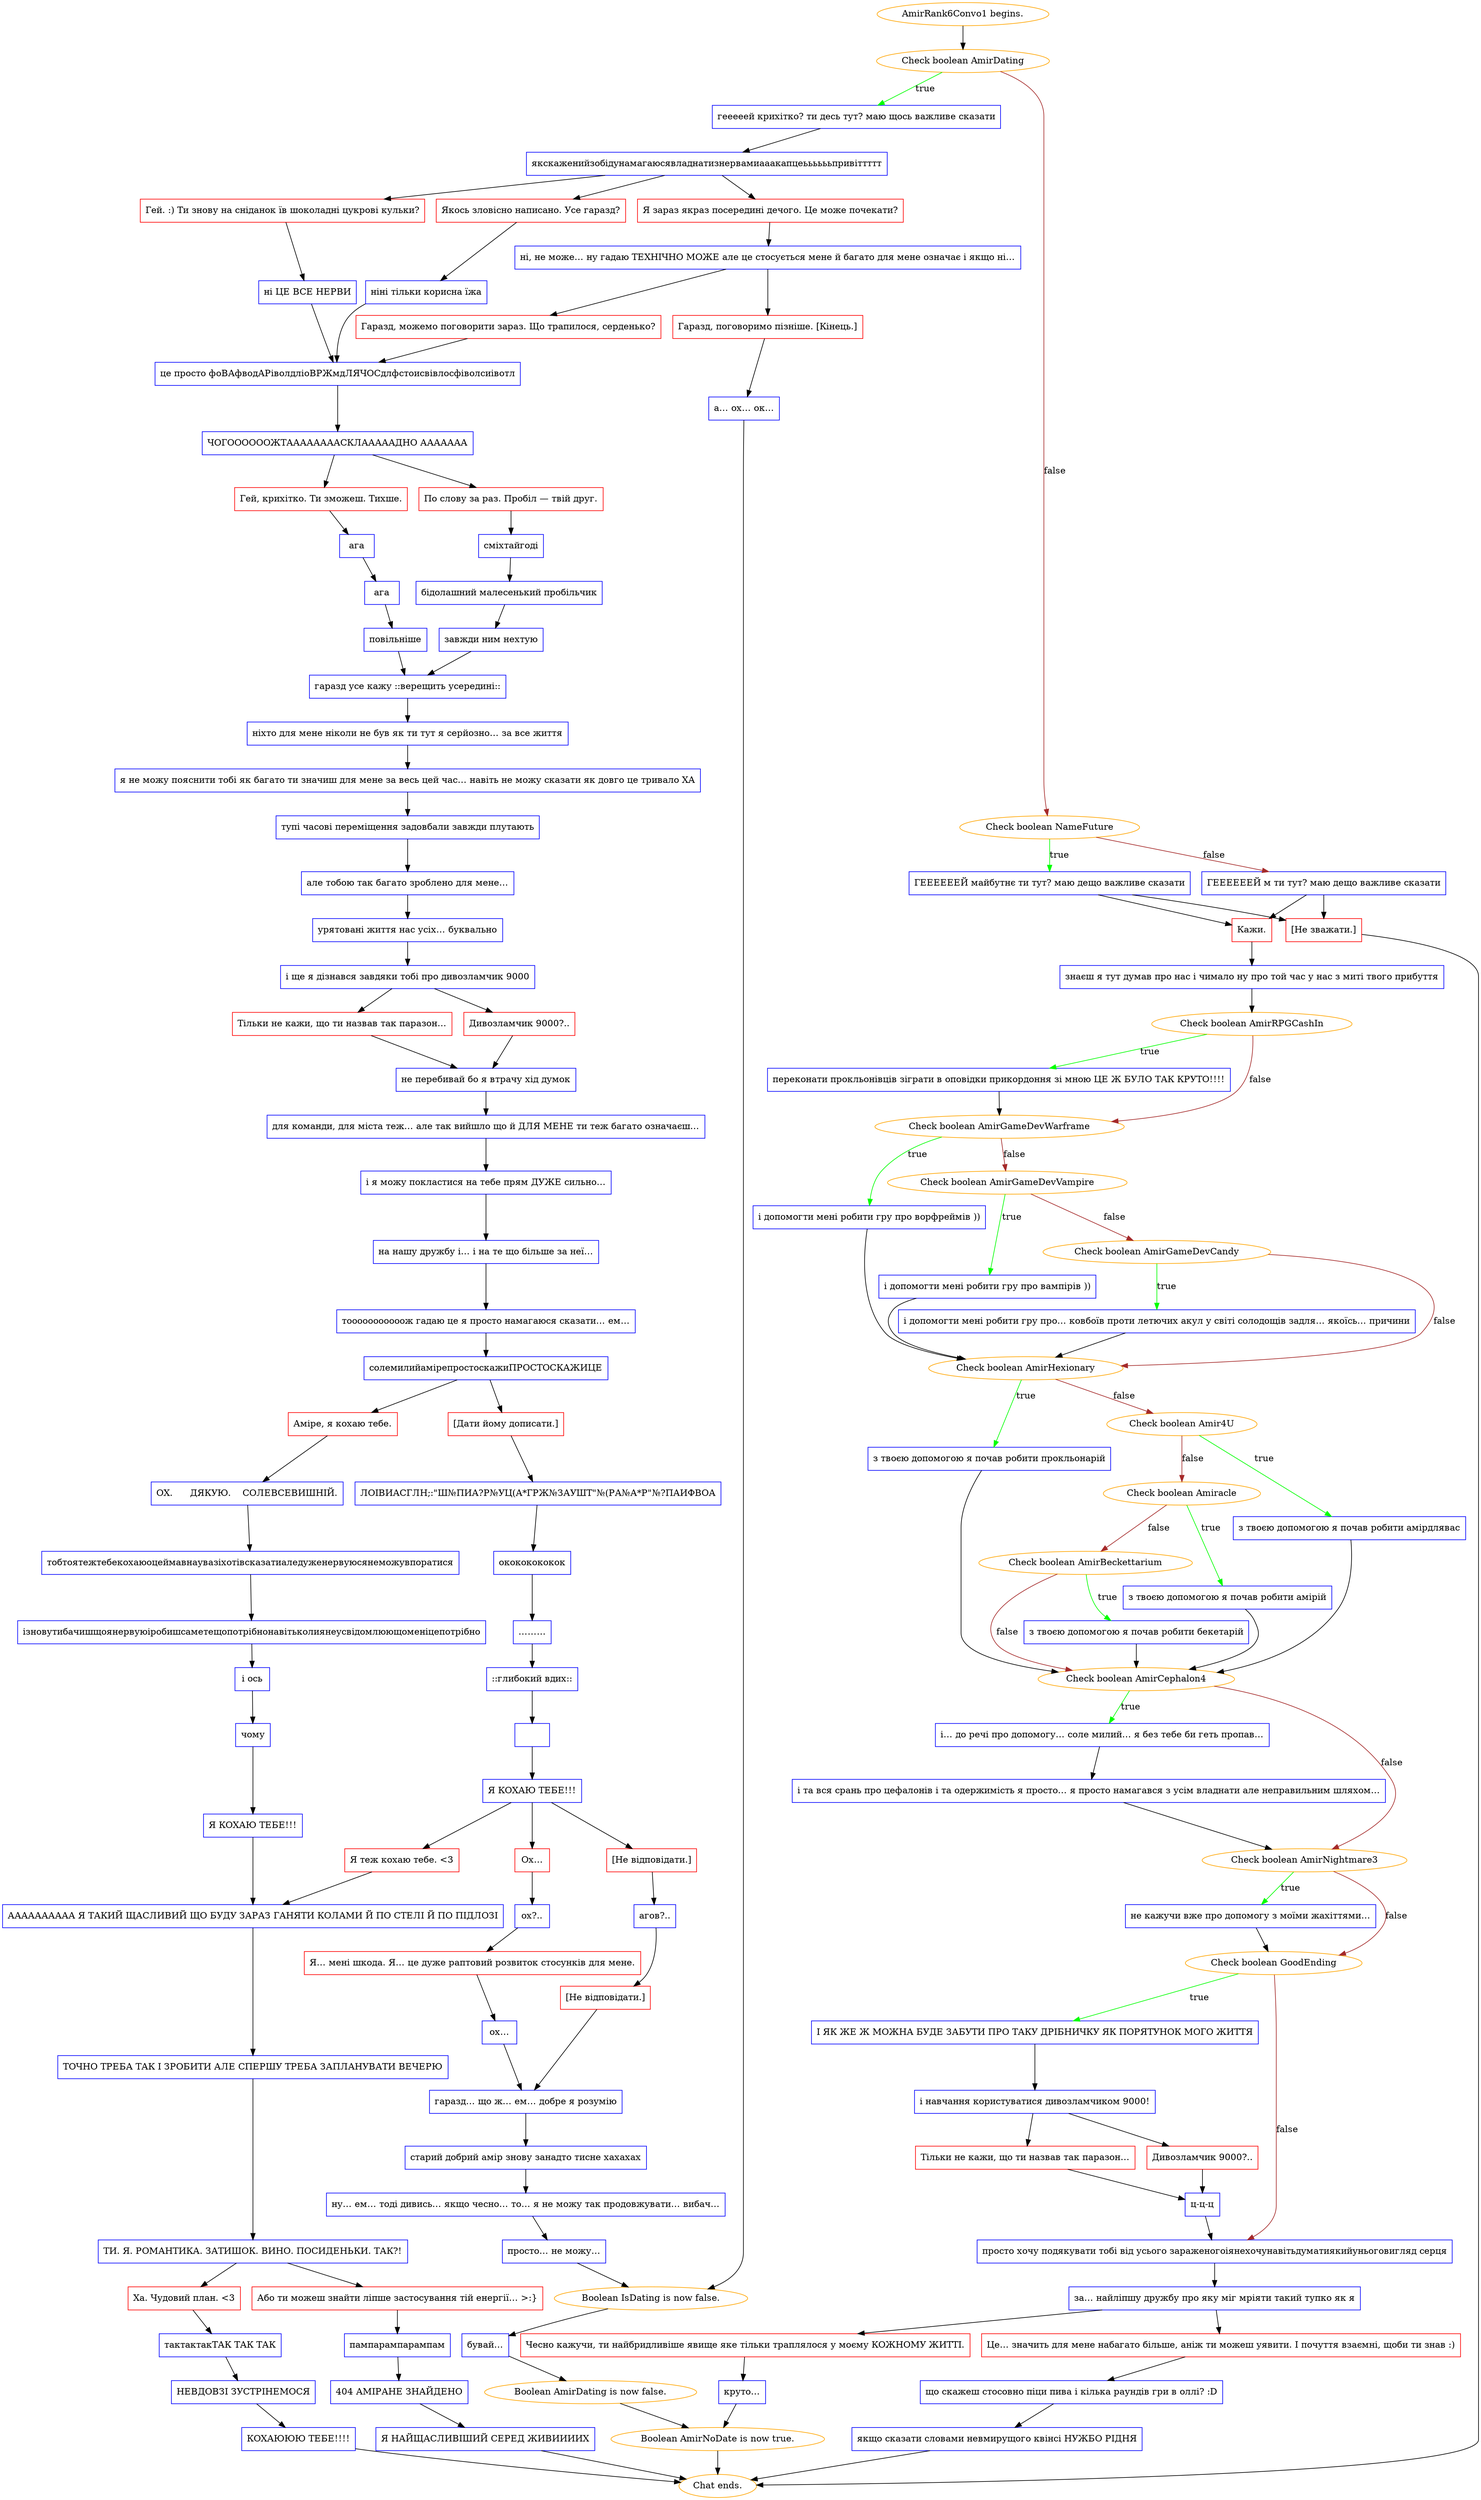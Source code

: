 digraph {
	"AmirRank6Convo1 begins." [color=orange];
		"AmirRank6Convo1 begins." -> j790010462;
	j790010462 [label="Check boolean AmirDating",color=orange];
		j790010462 -> j326615558 [label=true,color=green];
		j790010462 -> j4292522466 [label=false,color=brown];
	j326615558 [label="гееееей крихітко? ти десь тут? маю щось важливе сказати",shape=box,color=blue];
		j326615558 -> j1928506417;
	j4292522466 [label="Check boolean NameFuture",color=orange];
		j4292522466 -> j2864953483 [label=true,color=green];
		j4292522466 -> j331109180 [label=false,color=brown];
	j1928506417 [label="якскаженийзобідунамагаюсявладнатизнервамиааакапцеььььььпривіттттт",shape=box,color=blue];
		j1928506417 -> j221717317;
		j1928506417 -> j2869723364;
		j1928506417 -> j77169515;
	j2864953483 [label="ГЕЕЕЕЕЕЙ майбутнє ти тут? маю дещо важливе сказати",shape=box,color=blue];
		j2864953483 -> j1783531084;
		j2864953483 -> j2787749540;
	j331109180 [label="ГЕЕЕЕЕЕЙ м ти тут? маю дещо важливе сказати",shape=box,color=blue];
		j331109180 -> j1783531084;
		j331109180 -> j2787749540;
	j221717317 [label="Гей. :) Ти знову на сніданок їв шоколадні цукрові кульки?",shape=box,color=red];
		j221717317 -> j2434904402;
	j2869723364 [label="Якось зловісно написано. Усе гаразд?",shape=box,color=red];
		j2869723364 -> j3190959379;
	j77169515 [label="Я зараз якраз посередині дечого. Це може почекати?",shape=box,color=red];
		j77169515 -> j1693227158;
	j1783531084 [label="Кажи.",shape=box,color=red];
		j1783531084 -> j3472570342;
	j2787749540 [label="[Не зважати.]",shape=box,color=red];
		j2787749540 -> "Chat ends.";
	j2434904402 [label="ні ЦЕ ВСЕ НЕРВИ",shape=box,color=blue];
		j2434904402 -> j4052684509;
	j3190959379 [label="ніні тільки корисна їжа",shape=box,color=blue];
		j3190959379 -> j4052684509;
	j1693227158 [label="ні, не може… ну гадаю ТЕХНІЧНО МОЖЕ але це стосується мене й багато для мене означає і якщо ні…",shape=box,color=blue];
		j1693227158 -> j3631239170;
		j1693227158 -> j1457517811;
	j3472570342 [label="знаєш я тут думав про нас і чимало ну про той час у нас з миті твого прибуття",shape=box,color=blue];
		j3472570342 -> j3826784422;
	"Chat ends." [color=orange];
	j4052684509 [label="це просто фоВАфводАРіволдліоВРЖмдЛЯЧОСдлфстоисвівлосфіволсиівотл",shape=box,color=blue];
		j4052684509 -> j2113119869;
	j3631239170 [label="Гаразд, можемо поговорити зараз. Що трапилося, серденько?",shape=box,color=red];
		j3631239170 -> j4052684509;
	j1457517811 [label="Гаразд, поговоримо пізніше. [Кінець.]",shape=box,color=red];
		j1457517811 -> j3827371749;
	j3826784422 [label="Check boolean AmirRPGCashIn",color=orange];
		j3826784422 -> j2310208934 [label=true,color=green];
		j3826784422 -> j2297868336 [label=false,color=brown];
	j2113119869 [label="ЧОГООООООЖТААААААААСКЛАААААДНО ААААААА",shape=box,color=blue];
		j2113119869 -> j4228639796;
		j2113119869 -> j113517979;
	j3827371749 [label="а… ох… ок…",shape=box,color=blue];
		j3827371749 -> j3833629460;
	j2310208934 [label="переконати прокльонівців зіграти в оповідки прикордоння зі мною ЦЕ Ж БУЛО ТАК КРУТО!!!!",shape=box,color=blue];
		j2310208934 -> j2297868336;
	j2297868336 [label="Check boolean AmirGameDevWarframe",color=orange];
		j2297868336 -> j2312590162 [label=true,color=green];
		j2297868336 -> j3506259166 [label=false,color=brown];
	j4228639796 [label="Гей, крихітко. Ти зможеш. Тихше.",shape=box,color=red];
		j4228639796 -> j1894939848;
	j113517979 [label="По слову за раз. Пробіл — твій друг.",shape=box,color=red];
		j113517979 -> j2060091511;
	j3833629460 [label="Boolean IsDating is now false.",color=orange];
		j3833629460 -> j653289136;
	j2312590162 [label="і допомогти мені робити гру про ворфреймів ))",shape=box,color=blue];
		j2312590162 -> j3646133356;
	j3506259166 [label="Check boolean AmirGameDevVampire",color=orange];
		j3506259166 -> j450320339 [label=true,color=green];
		j3506259166 -> j1286003093 [label=false,color=brown];
	j1894939848 [label="ага",shape=box,color=blue];
		j1894939848 -> j2326417810;
	j2060091511 [label="сміхтайгоді",shape=box,color=blue];
		j2060091511 -> j370347012;
	j653289136 [label="бувай…",shape=box,color=blue];
		j653289136 -> j911677755;
	j3646133356 [label="Check boolean AmirHexionary",color=orange];
		j3646133356 -> j2110066789 [label=true,color=green];
		j3646133356 -> j3967894332 [label=false,color=brown];
	j450320339 [label="і допомогти мені робити гру про вампірів ))",shape=box,color=blue];
		j450320339 -> j3646133356;
	j1286003093 [label="Check boolean AmirGameDevCandy",color=orange];
		j1286003093 -> j1917810058 [label=true,color=green];
		j1286003093 -> j3646133356 [label=false,color=brown];
	j2326417810 [label="ага",shape=box,color=blue];
		j2326417810 -> j2071349547;
	j370347012 [label="бідолашний малесенький пробільчик",shape=box,color=blue];
		j370347012 -> j758196009;
	j911677755 [label="Boolean AmirDating is now false.",color=orange];
		j911677755 -> j1438323710;
	j2110066789 [label="з твоєю допомогою я почав робити прокльонарій",shape=box,color=blue];
		j2110066789 -> j3587826111;
	j3967894332 [label="Check boolean Amir4U",color=orange];
		j3967894332 -> j3645023867 [label=true,color=green];
		j3967894332 -> j3456698547 [label=false,color=brown];
	j1917810058 [label="і допомогти мені робити гру про… ковбоїв проти летючих акул у світі солодощів задля… якоїсь… причини",shape=box,color=blue];
		j1917810058 -> j3646133356;
	j2071349547 [label="повільніше",shape=box,color=blue];
		j2071349547 -> j2427772797;
	j758196009 [label="завжди ним нехтую",shape=box,color=blue];
		j758196009 -> j2427772797;
	j1438323710 [label="Boolean AmirNoDate is now true.",color=orange];
		j1438323710 -> "Chat ends.";
	j3587826111 [label="Check boolean AmirCephalon4",color=orange];
		j3587826111 -> j228421110 [label=true,color=green];
		j3587826111 -> j181140992 [label=false,color=brown];
	j3645023867 [label="з твоєю допомогою я почав робити амірдлявас",shape=box,color=blue];
		j3645023867 -> j3587826111;
	j3456698547 [label="Check boolean Amiracle",color=orange];
		j3456698547 -> j3752157351 [label=true,color=green];
		j3456698547 -> j3662880471 [label=false,color=brown];
	j2427772797 [label="гаразд усе кажу ::верещить усередині::",shape=box,color=blue];
		j2427772797 -> j654474919;
	j228421110 [label="і… до речі про допомогу… соле милий… я без тебе би геть пропав…",shape=box,color=blue];
		j228421110 -> j656317762;
	j181140992 [label="Check boolean AmirNightmare3",color=orange];
		j181140992 -> j2710833397 [label=true,color=green];
		j181140992 -> j2311468738 [label=false,color=brown];
	j3752157351 [label="з твоєю допомогою я почав робити амірій",shape=box,color=blue];
		j3752157351 -> j3587826111;
	j3662880471 [label="Check boolean AmirBeckettarium",color=orange];
		j3662880471 -> j37037704 [label=true,color=green];
		j3662880471 -> j3587826111 [label=false,color=brown];
	j654474919 [label="ніхто для мене ніколи не був як ти тут я серйозно… за все життя",shape=box,color=blue];
		j654474919 -> j915867797;
	j656317762 [label="і та вся срань про цефалонів і та одержимість я просто… я просто намагався з усім владнати але неправильним шляхом…",shape=box,color=blue];
		j656317762 -> j181140992;
	j2710833397 [label="не кажучи вже про допомогу з моїми жахіттями…",shape=box,color=blue];
		j2710833397 -> j2311468738;
	j2311468738 [label="Check boolean GoodEnding",color=orange];
		j2311468738 -> j2130828400 [label=true,color=green];
		j2311468738 -> j4015835340 [label=false,color=brown];
	j37037704 [label="з твоєю допомогою я почав робити бекетарій",shape=box,color=blue];
		j37037704 -> j3587826111;
	j915867797 [label="я не можу пояснити тобі як багато ти значиш для мене за весь цей час… навіть не можу сказати як довго це тривало ХА",shape=box,color=blue];
		j915867797 -> j1264347468;
	j2130828400 [label="І ЯК ЖЕ Ж МОЖНА БУДЕ ЗАБУТИ ПРО ТАКУ ДРІБНИЧКУ ЯК ПОРЯТУНОК МОГО ЖИТТЯ",shape=box,color=blue];
		j2130828400 -> j3567534400;
	j4015835340 [label="просто хочу подякувати тобі від усього зараженогоіянехочунавітьдуматиякийуньоговигляд серця",shape=box,color=blue];
		j4015835340 -> j802885557;
	j1264347468 [label="тупі часові переміщення задовбали завжди плутають",shape=box,color=blue];
		j1264347468 -> j973106475;
	j3567534400 [label="і навчання користуватися дивозламчиком 9000!",shape=box,color=blue];
		j3567534400 -> j3642501112;
		j3567534400 -> j3504524325;
	j802885557 [label="за… найліпшу дружбу про яку міг мріяти такий тупко як я",shape=box,color=blue];
		j802885557 -> j1296552187;
		j802885557 -> j2721173865;
	j973106475 [label="але тобою так багато зроблено для мене…",shape=box,color=blue];
		j973106475 -> j3149410498;
	j3642501112 [label="Тільки не кажи, що ти назвав так паразон…",shape=box,color=red];
		j3642501112 -> j2669489136;
	j3504524325 [label="Дивозламчик 9000?..",shape=box,color=red];
		j3504524325 -> j2669489136;
	j1296552187 [label="Це… значить для мене набагато більше, аніж ти можеш уявити. І почуття взаємні, щоби ти знав :)",shape=box,color=red];
		j1296552187 -> j2595955908;
	j2721173865 [label="Чесно кажучи, ти найбридливіше явище яке тільки траплялося у моєму КОЖНОМУ ЖИТТІ.",shape=box,color=red];
		j2721173865 -> j382466626;
	j3149410498 [label="урятовані життя нас усіх… буквально",shape=box,color=blue];
		j3149410498 -> j538406957;
	j2669489136 [label="ц-ц-ц",shape=box,color=blue];
		j2669489136 -> j4015835340;
	j2595955908 [label="що скажеш стосовно піци пива і кілька раундів гри в оллі? :D",shape=box,color=blue];
		j2595955908 -> j39448637;
	j382466626 [label="круто…",shape=box,color=blue];
		j382466626 -> j1438323710;
	j538406957 [label="і ще я дізнався завдяки тобі про дивозламчик 9000",shape=box,color=blue];
		j538406957 -> j1306057975;
		j538406957 -> j3516565454;
	j39448637 [label="якщо сказати словами невмирущого квінсі НУЖБО РІДНЯ",shape=box,color=blue];
		j39448637 -> "Chat ends.";
	j1306057975 [label="Тільки не кажи, що ти назвав так паразон…",shape=box,color=red];
		j1306057975 -> j4198500463;
	j3516565454 [label="Дивозламчик 9000?..",shape=box,color=red];
		j3516565454 -> j4198500463;
	j4198500463 [label="не перебивай бо я втрачу хід думок",shape=box,color=blue];
		j4198500463 -> j1198699372;
	j1198699372 [label="для команди, для міста теж… але так вийшло що й ДЛЯ МЕНЕ ти теж багато означаєш…",shape=box,color=blue];
		j1198699372 -> j4026252918;
	j4026252918 [label="і я можу покластися на тебе прям ДУЖЕ сильно…",shape=box,color=blue];
		j4026252918 -> j59693850;
	j59693850 [label="на нашу дружбу і… і на те що більше за неї…",shape=box,color=blue];
		j59693850 -> j3905385957;
	j3905385957 [label="тооооооооооож гадаю це я просто намагаюся сказати… ем…",shape=box,color=blue];
		j3905385957 -> j4156119489;
	j4156119489 [label="солемилийамірепростоскажиПРОСТОСКАЖИЦЕ",shape=box,color=blue];
		j4156119489 -> j2905526919;
		j4156119489 -> j3362536024;
	j2905526919 [label="Аміре, я кохаю тебе.",shape=box,color=red];
		j2905526919 -> j3219793103;
	j3362536024 [label="[Дати йому дописати.]",shape=box,color=red];
		j3362536024 -> j915318984;
	j3219793103 [label="ОХ.      ДЯКУЮ.    СОЛЕВСЕВИШНІЙ.",shape=box,color=blue];
		j3219793103 -> j1142781022;
	j915318984 [label="ЛОІВИАСГЛН;:\"Ш№ПИА?Р№УЦ(А*ГРЖ№ЗАУШТ\"№(РА№А*Р\"№?ПАИФВОА",shape=box,color=blue];
		j915318984 -> j1949947433;
	j1142781022 [label="тобтоятежтебекохаюоцеймавнаувазіхотівсказатиаледуженервуюсянеможувпоратися",shape=box,color=blue];
		j1142781022 -> j4241900150;
	j1949947433 [label="окококококок",shape=box,color=blue];
		j1949947433 -> j1278993101;
	j4241900150 [label="ізновутибачишщоянервуюіробишсаметещопотрібнонавітьколиянеусвідомлюющоменіцепотрібно",shape=box,color=blue];
		j4241900150 -> j1069412270;
	j1278993101 [label="………",shape=box,color=blue];
		j1278993101 -> j3825243190;
	j1069412270 [label="і ось",shape=box,color=blue];
		j1069412270 -> j978417385;
	j3825243190 [label="::глибокий вдих::",shape=box,color=blue];
		j3825243190 -> j559535561;
	j978417385 [label="чому",shape=box,color=blue];
		j978417385 -> j2396570698;
	j559535561 [label=" ",shape=box,color=blue];
		j559535561 -> j1657046579;
	j2396570698 [label="Я КОХАЮ ТЕБЕ!!!",shape=box,color=blue];
		j2396570698 -> j963656343;
	j1657046579 [label="Я КОХАЮ ТЕБЕ!!!",shape=box,color=blue];
		j1657046579 -> j3708969599;
		j1657046579 -> j3859499162;
		j1657046579 -> j3252426031;
	j963656343 [label="АААААААААА Я ТАКИЙ ЩАСЛИВИЙ ЩО БУДУ ЗАРАЗ ГАНЯТИ КОЛАМИ Й ПО СТЕЛІ Й ПО ПІДЛОЗІ",shape=box,color=blue];
		j963656343 -> j3890433639;
	j3708969599 [label="Я теж кохаю тебе. <3",shape=box,color=red];
		j3708969599 -> j963656343;
	j3859499162 [label="Ох…",shape=box,color=red];
		j3859499162 -> j1259794686;
	j3252426031 [label="[Не відповідати.]",shape=box,color=red];
		j3252426031 -> j2258826841;
	j3890433639 [label="ТОЧНО ТРЕБА ТАК І ЗРОБИТИ АЛЕ СПЕРШУ ТРЕБА ЗАПЛАНУВАТИ ВЕЧЕРЮ",shape=box,color=blue];
		j3890433639 -> j3591403744;
	j1259794686 [label="ох?..",shape=box,color=blue];
		j1259794686 -> j225871908;
	j2258826841 [label="агов?..",shape=box,color=blue];
		j2258826841 -> j7336143;
	j3591403744 [label="ТИ. Я. РОМАНТИКА. ЗАТИШОК. ВИНО. ПОСИДЕНЬКИ. ТАК?!",shape=box,color=blue];
		j3591403744 -> j3464371403;
		j3591403744 -> j1015368372;
	j225871908 [label="Я… мені шкода. Я… це дуже раптовий розвиток стосунків для мене.",shape=box,color=red];
		j225871908 -> j2141017300;
	j7336143 [label="[Не відповідати.]",shape=box,color=red];
		j7336143 -> j3835178695;
	j3464371403 [label="Ха. Чудовий план. <3",shape=box,color=red];
		j3464371403 -> j3444583980;
	j1015368372 [label="Або ти можеш знайти ліпше застосування тій енергії… >:}",shape=box,color=red];
		j1015368372 -> j2857133682;
	j2141017300 [label="ох…",shape=box,color=blue];
		j2141017300 -> j3835178695;
	j3835178695 [label="гаразд… що ж… ем… добре я розумію",shape=box,color=blue];
		j3835178695 -> j1489547512;
	j3444583980 [label="тактактакТАК ТАК ТАК",shape=box,color=blue];
		j3444583980 -> j3135091251;
	j2857133682 [label="пампарампарампам",shape=box,color=blue];
		j2857133682 -> j3923058535;
	j1489547512 [label="старий добрий амір знову занадто тисне хахахах",shape=box,color=blue];
		j1489547512 -> j1066385714;
	j3135091251 [label="НЕВДОВЗІ ЗУСТРІНЕМОСЯ",shape=box,color=blue];
		j3135091251 -> j1783329839;
	j3923058535 [label="404 АМІРАНЕ ЗНАЙДЕНО",shape=box,color=blue];
		j3923058535 -> j2297484816;
	j1066385714 [label="ну… ем… тоді дивись… якщо чесно… то… я не можу так продовжувати… вибач…",shape=box,color=blue];
		j1066385714 -> j1256276814;
	j1783329839 [label="КОХАЮЮЮ ТЕБЕ!!!!",shape=box,color=blue];
		j1783329839 -> "Chat ends.";
	j2297484816 [label="Я НАЙЩАСЛИВІШИЙ СЕРЕД ЖИВИИИИХ",shape=box,color=blue];
		j2297484816 -> "Chat ends.";
	j1256276814 [label="просто… не можу…",shape=box,color=blue];
		j1256276814 -> j3833629460;
}